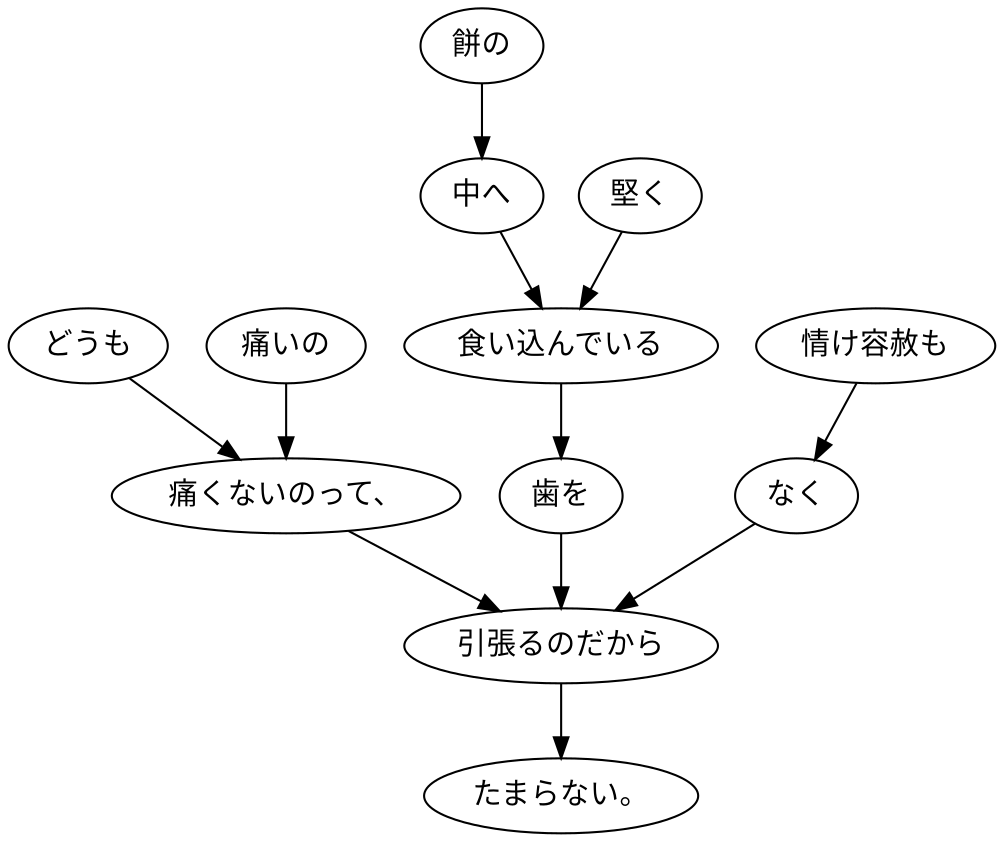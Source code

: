 digraph graph645 {
	node0 [label="どうも"];
	node1 [label="痛いの"];
	node2 [label="痛くないのって、"];
	node3 [label="餅の"];
	node4 [label="中へ"];
	node5 [label="堅く"];
	node6 [label="食い込んでいる"];
	node7 [label="歯を"];
	node8 [label="情け容赦も"];
	node9 [label="なく"];
	node10 [label="引張るのだから"];
	node11 [label="たまらない。"];
	node0 -> node2;
	node1 -> node2;
	node2 -> node10;
	node3 -> node4;
	node4 -> node6;
	node5 -> node6;
	node6 -> node7;
	node7 -> node10;
	node8 -> node9;
	node9 -> node10;
	node10 -> node11;
}
